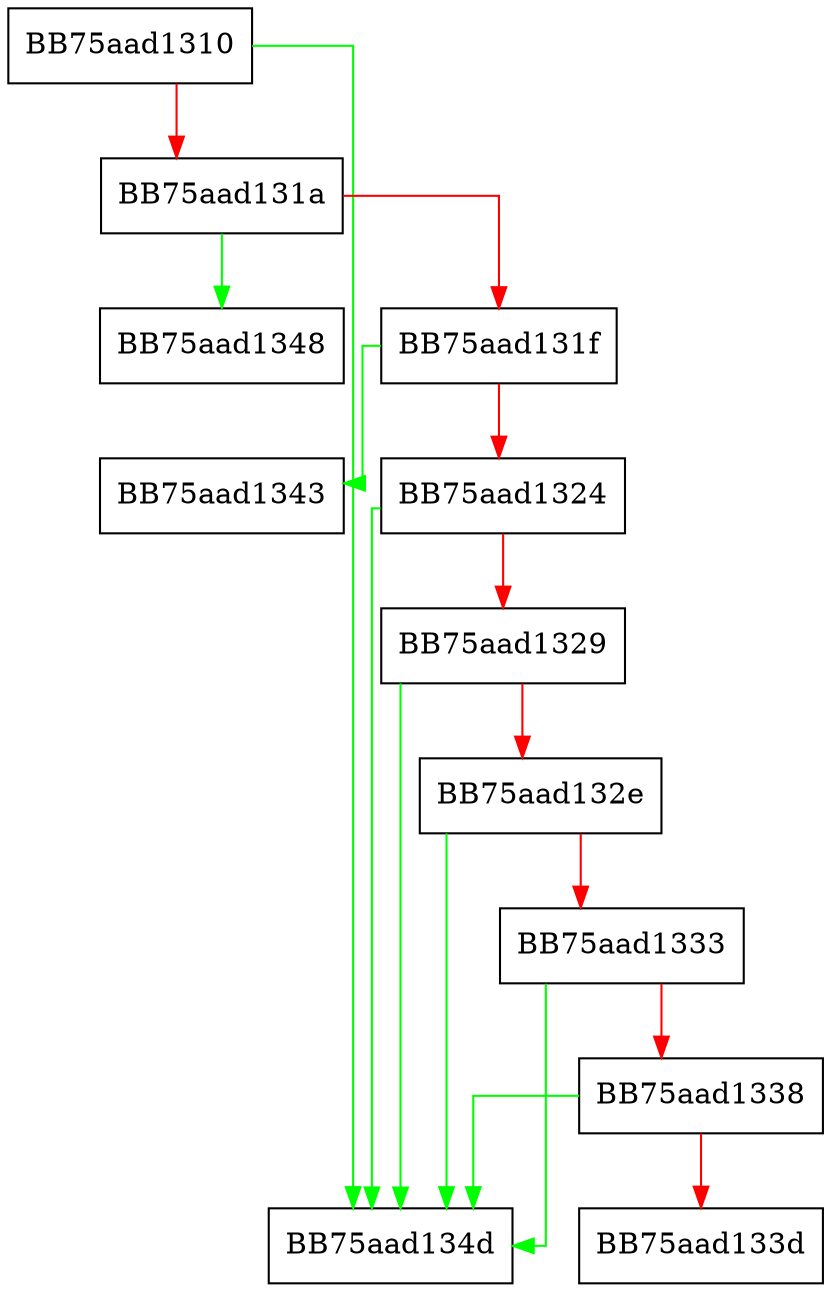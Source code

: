 digraph flush {
  node [shape="box"];
  graph [splines=ortho];
  BB75aad1310 -> BB75aad134d [color="green"];
  BB75aad1310 -> BB75aad131a [color="red"];
  BB75aad131a -> BB75aad1348 [color="green"];
  BB75aad131a -> BB75aad131f [color="red"];
  BB75aad131f -> BB75aad1343 [color="green"];
  BB75aad131f -> BB75aad1324 [color="red"];
  BB75aad1324 -> BB75aad134d [color="green"];
  BB75aad1324 -> BB75aad1329 [color="red"];
  BB75aad1329 -> BB75aad134d [color="green"];
  BB75aad1329 -> BB75aad132e [color="red"];
  BB75aad132e -> BB75aad134d [color="green"];
  BB75aad132e -> BB75aad1333 [color="red"];
  BB75aad1333 -> BB75aad134d [color="green"];
  BB75aad1333 -> BB75aad1338 [color="red"];
  BB75aad1338 -> BB75aad134d [color="green"];
  BB75aad1338 -> BB75aad133d [color="red"];
}